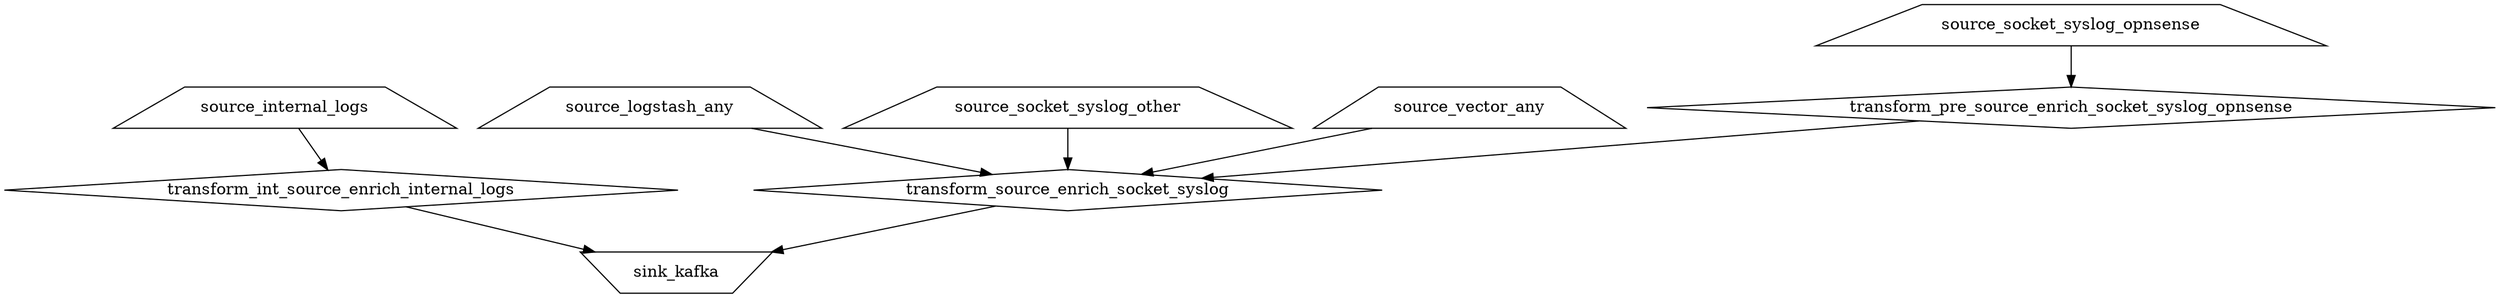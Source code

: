 digraph {
  "source_internal_logs" [shape=trapezium]
  "source_logstash_any" [shape=trapezium]
  "source_socket_syslog_opnsense" [shape=trapezium]
  "source_socket_syslog_other" [shape=trapezium]
  "source_vector_any" [shape=trapezium]
  "transform_source_enrich_socket_syslog" [shape=diamond]
  "source_socket_syslog_other" -> "transform_source_enrich_socket_syslog"
  "source_logstash_any" -> "transform_source_enrich_socket_syslog"
  "source_vector_any" -> "transform_source_enrich_socket_syslog"
  "transform_pre_source_enrich_socket_syslog_opnsense" -> "transform_source_enrich_socket_syslog"
  "transform_pre_source_enrich_socket_syslog_opnsense" [shape=diamond]
  "source_socket_syslog_opnsense" -> "transform_pre_source_enrich_socket_syslog_opnsense"
  "transform_int_source_enrich_internal_logs" [shape=diamond]
  "source_internal_logs" -> "transform_int_source_enrich_internal_logs"
  "sink_kafka" [shape=invtrapezium]
  "transform_source_enrich_socket_syslog" -> "sink_kafka"
  "transform_int_source_enrich_internal_logs" -> "sink_kafka"
}
